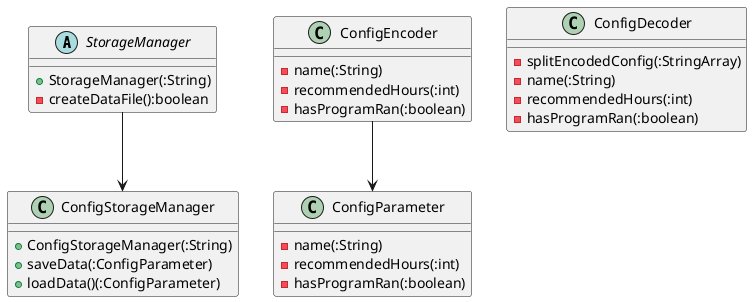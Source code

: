 @startuml
abstract class StorageManager {
    + StorageManager(:String)
    - createDataFile():boolean
}

class ConfigStorageManager {
    + ConfigStorageManager(:String)
    + saveData(:ConfigParameter)
    + loadData()(:ConfigParameter)
}

class ConfigParameter {
    - name(:String)
    - recommendedHours(:int)
    - hasProgramRan(:boolean)
}

class ConfigEncoder {
    - name(:String)
    - recommendedHours(:int)
    - hasProgramRan(:boolean)
}

class ConfigDecoder {
    - splitEncodedConfig(:StringArray)
    - name(:String)
    - recommendedHours(:int)
    - hasProgramRan(:boolean)
}

StorageManager --> ConfigStorageManager
ConfigEncoder --> ConfigParameter
@enduml